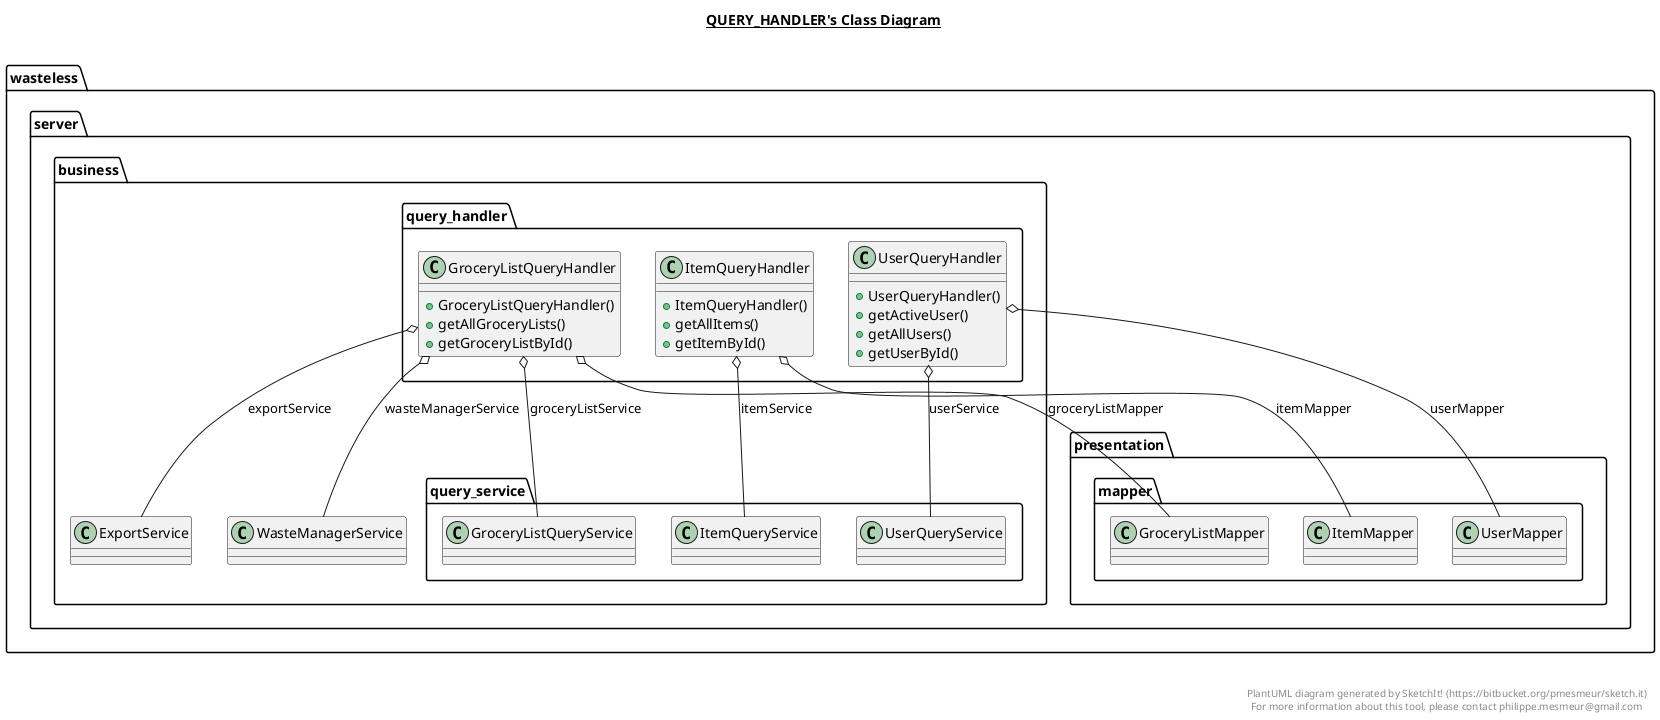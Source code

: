 @startuml

title __QUERY_HANDLER's Class Diagram__\n

  namespace wasteless.server {
    namespace business {
      namespace query_handler {
        class wasteless.server.business.query_handler.GroceryListQueryHandler {
            + GroceryListQueryHandler()
            + getAllGroceryLists()
            + getGroceryListById()
        }

        class wasteless.server.business.query_handler.ItemQueryHandler {
                    + ItemQueryHandler()
                    + getAllItems()
                    + getItemById()
        }

        class wasteless.server.business.query_handler.UserQueryHandler {
                    + UserQueryHandler()
                    + getActiveUser()
                    + getAllUsers()
                    + getUserById()
        }
      }
    }
  }

  

  wasteless.server.business.query_handler.GroceryListQueryHandler o-- wasteless.server.business.ExportService : exportService
  wasteless.server.business.query_handler.GroceryListQueryHandler o-- wasteless.server.presentation.mapper.GroceryListMapper : groceryListMapper
  wasteless.server.business.query_handler.GroceryListQueryHandler o-- wasteless.server.business.query_service.GroceryListQueryService : groceryListService
  wasteless.server.business.query_handler.GroceryListQueryHandler o-- wasteless.server.business.WasteManagerService : wasteManagerService
  wasteless.server.business.query_handler.ItemQueryHandler o-- wasteless.server.presentation.mapper.ItemMapper : itemMapper
  wasteless.server.business.query_handler.ItemQueryHandler o-- wasteless.server.business.query_service.ItemQueryService : itemService
  wasteless.server.business.query_handler.UserQueryHandler o-- wasteless.server.presentation.mapper.UserMapper : userMapper
  wasteless.server.business.query_handler.UserQueryHandler o-- wasteless.server.business.query_service.UserQueryService : userService


right footer


PlantUML diagram generated by SketchIt! (https://bitbucket.org/pmesmeur/sketch.it)
For more information about this tool, please contact philippe.mesmeur@gmail.com
endfooter

@enduml
